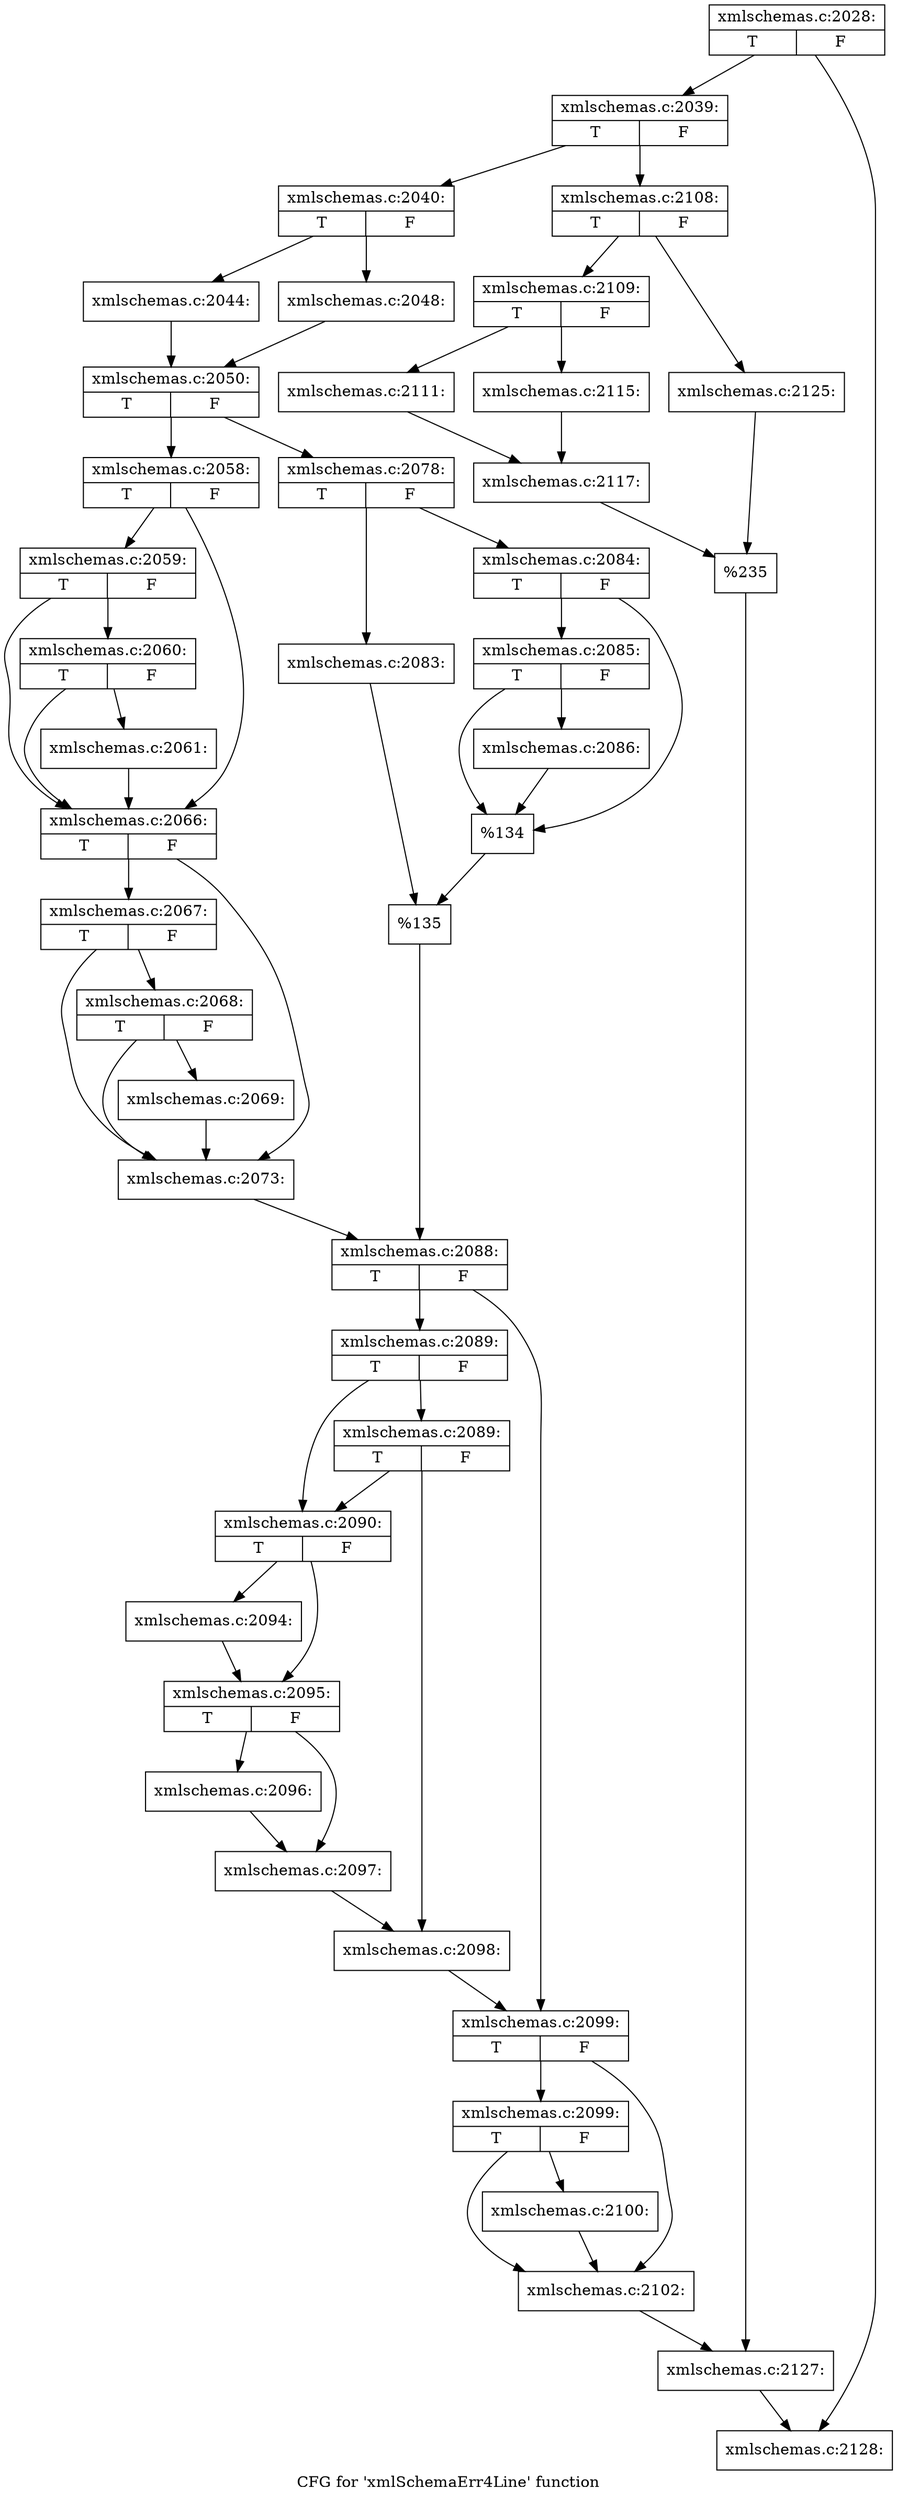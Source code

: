 digraph "CFG for 'xmlSchemaErr4Line' function" {
	label="CFG for 'xmlSchemaErr4Line' function";

	Node0x4af1280 [shape=record,label="{xmlschemas.c:2028:|{<s0>T|<s1>F}}"];
	Node0x4af1280 -> Node0x4b8f210;
	Node0x4af1280 -> Node0x4b8f260;
	Node0x4b8f210 [shape=record,label="{xmlschemas.c:2039:|{<s0>T|<s1>F}}"];
	Node0x4b8f210 -> Node0x4b8f620;
	Node0x4b8f210 -> Node0x4b8f6c0;
	Node0x4b8f620 [shape=record,label="{xmlschemas.c:2040:|{<s0>T|<s1>F}}"];
	Node0x4b8f620 -> Node0x4b90660;
	Node0x4b8f620 -> Node0x4b90700;
	Node0x4b90660 [shape=record,label="{xmlschemas.c:2044:}"];
	Node0x4b90660 -> Node0x4b906b0;
	Node0x4b90700 [shape=record,label="{xmlschemas.c:2048:}"];
	Node0x4b90700 -> Node0x4b906b0;
	Node0x4b906b0 [shape=record,label="{xmlschemas.c:2050:|{<s0>T|<s1>F}}"];
	Node0x4b906b0 -> Node0x4b91c90;
	Node0x4b906b0 -> Node0x4b91d30;
	Node0x4b91c90 [shape=record,label="{xmlschemas.c:2058:|{<s0>T|<s1>F}}"];
	Node0x4b91c90 -> Node0x4b92210;
	Node0x4b91c90 -> Node0x4b92140;
	Node0x4b92210 [shape=record,label="{xmlschemas.c:2059:|{<s0>T|<s1>F}}"];
	Node0x4b92210 -> Node0x4b92190;
	Node0x4b92210 -> Node0x4b92140;
	Node0x4b92190 [shape=record,label="{xmlschemas.c:2060:|{<s0>T|<s1>F}}"];
	Node0x4b92190 -> Node0x4b920f0;
	Node0x4b92190 -> Node0x4b92140;
	Node0x4b920f0 [shape=record,label="{xmlschemas.c:2061:}"];
	Node0x4b920f0 -> Node0x4b92140;
	Node0x4b92140 [shape=record,label="{xmlschemas.c:2066:|{<s0>T|<s1>F}}"];
	Node0x4b92140 -> Node0x4b931b0;
	Node0x4b92140 -> Node0x4b930e0;
	Node0x4b931b0 [shape=record,label="{xmlschemas.c:2067:|{<s0>T|<s1>F}}"];
	Node0x4b931b0 -> Node0x4b93130;
	Node0x4b931b0 -> Node0x4b930e0;
	Node0x4b93130 [shape=record,label="{xmlschemas.c:2068:|{<s0>T|<s1>F}}"];
	Node0x4b93130 -> Node0x4b93090;
	Node0x4b93130 -> Node0x4b930e0;
	Node0x4b93090 [shape=record,label="{xmlschemas.c:2069:}"];
	Node0x4b93090 -> Node0x4b930e0;
	Node0x4b930e0 [shape=record,label="{xmlschemas.c:2073:}"];
	Node0x4b930e0 -> Node0x4b91ce0;
	Node0x4b91d30 [shape=record,label="{xmlschemas.c:2078:|{<s0>T|<s1>F}}"];
	Node0x4b91d30 -> Node0x4b94f30;
	Node0x4b91d30 -> Node0x4b94fd0;
	Node0x4b94f30 [shape=record,label="{xmlschemas.c:2083:}"];
	Node0x4b94f30 -> Node0x4b94f80;
	Node0x4b94fd0 [shape=record,label="{xmlschemas.c:2084:|{<s0>T|<s1>F}}"];
	Node0x4b94fd0 -> Node0x4b958f0;
	Node0x4b94fd0 -> Node0x4b958a0;
	Node0x4b958f0 [shape=record,label="{xmlschemas.c:2085:|{<s0>T|<s1>F}}"];
	Node0x4b958f0 -> Node0x4b95850;
	Node0x4b958f0 -> Node0x4b958a0;
	Node0x4b95850 [shape=record,label="{xmlschemas.c:2086:}"];
	Node0x4b95850 -> Node0x4b958a0;
	Node0x4b958a0 [shape=record,label="{%134}"];
	Node0x4b958a0 -> Node0x4b94f80;
	Node0x4b94f80 [shape=record,label="{%135}"];
	Node0x4b94f80 -> Node0x4b91ce0;
	Node0x4b91ce0 [shape=record,label="{xmlschemas.c:2088:|{<s0>T|<s1>F}}"];
	Node0x4b91ce0 -> Node0x4b968e0;
	Node0x4b91ce0 -> Node0x4b96930;
	Node0x4b968e0 [shape=record,label="{xmlschemas.c:2089:|{<s0>T|<s1>F}}"];
	Node0x4b968e0 -> Node0x4b96e50;
	Node0x4b968e0 -> Node0x4b96ef0;
	Node0x4b96ef0 [shape=record,label="{xmlschemas.c:2089:|{<s0>T|<s1>F}}"];
	Node0x4b96ef0 -> Node0x4b96e50;
	Node0x4b96ef0 -> Node0x4b96ea0;
	Node0x4b96e50 [shape=record,label="{xmlschemas.c:2090:|{<s0>T|<s1>F}}"];
	Node0x4b96e50 -> Node0x4b97ec0;
	Node0x4b96e50 -> Node0x4b97f10;
	Node0x4b97ec0 [shape=record,label="{xmlschemas.c:2094:}"];
	Node0x4b97ec0 -> Node0x4b97f10;
	Node0x4b97f10 [shape=record,label="{xmlschemas.c:2095:|{<s0>T|<s1>F}}"];
	Node0x4b97f10 -> Node0x4b98400;
	Node0x4b97f10 -> Node0x4b98450;
	Node0x4b98400 [shape=record,label="{xmlschemas.c:2096:}"];
	Node0x4b98400 -> Node0x4b98450;
	Node0x4b98450 [shape=record,label="{xmlschemas.c:2097:}"];
	Node0x4b98450 -> Node0x4b96ea0;
	Node0x4b96ea0 [shape=record,label="{xmlschemas.c:2098:}"];
	Node0x4b96ea0 -> Node0x4b96930;
	Node0x4b96930 [shape=record,label="{xmlschemas.c:2099:|{<s0>T|<s1>F}}"];
	Node0x4b96930 -> Node0x4b98c80;
	Node0x4b96930 -> Node0x4b98c30;
	Node0x4b98c80 [shape=record,label="{xmlschemas.c:2099:|{<s0>T|<s1>F}}"];
	Node0x4b98c80 -> Node0x4b98be0;
	Node0x4b98c80 -> Node0x4b98c30;
	Node0x4b98be0 [shape=record,label="{xmlschemas.c:2100:}"];
	Node0x4b98be0 -> Node0x4b98c30;
	Node0x4b98c30 [shape=record,label="{xmlschemas.c:2102:}"];
	Node0x4b98c30 -> Node0x4b8f670;
	Node0x4b8f6c0 [shape=record,label="{xmlschemas.c:2108:|{<s0>T|<s1>F}}"];
	Node0x4b8f6c0 -> Node0x4b99f10;
	Node0x4b8f6c0 -> Node0x4b99fb0;
	Node0x4b99f10 [shape=record,label="{xmlschemas.c:2109:|{<s0>T|<s1>F}}"];
	Node0x4b99f10 -> Node0x4b9b630;
	Node0x4b99f10 -> Node0x4b9b6d0;
	Node0x4b9b630 [shape=record,label="{xmlschemas.c:2111:}"];
	Node0x4b9b630 -> Node0x4b9b680;
	Node0x4b9b6d0 [shape=record,label="{xmlschemas.c:2115:}"];
	Node0x4b9b6d0 -> Node0x4b9b680;
	Node0x4b9b680 [shape=record,label="{xmlschemas.c:2117:}"];
	Node0x4b9b680 -> Node0x4b99f60;
	Node0x4b99fb0 [shape=record,label="{xmlschemas.c:2125:}"];
	Node0x4b99fb0 -> Node0x4b99f60;
	Node0x4b99f60 [shape=record,label="{%235}"];
	Node0x4b99f60 -> Node0x4b8f670;
	Node0x4b8f670 [shape=record,label="{xmlschemas.c:2127:}"];
	Node0x4b8f670 -> Node0x4b8f260;
	Node0x4b8f260 [shape=record,label="{xmlschemas.c:2128:}"];
}
